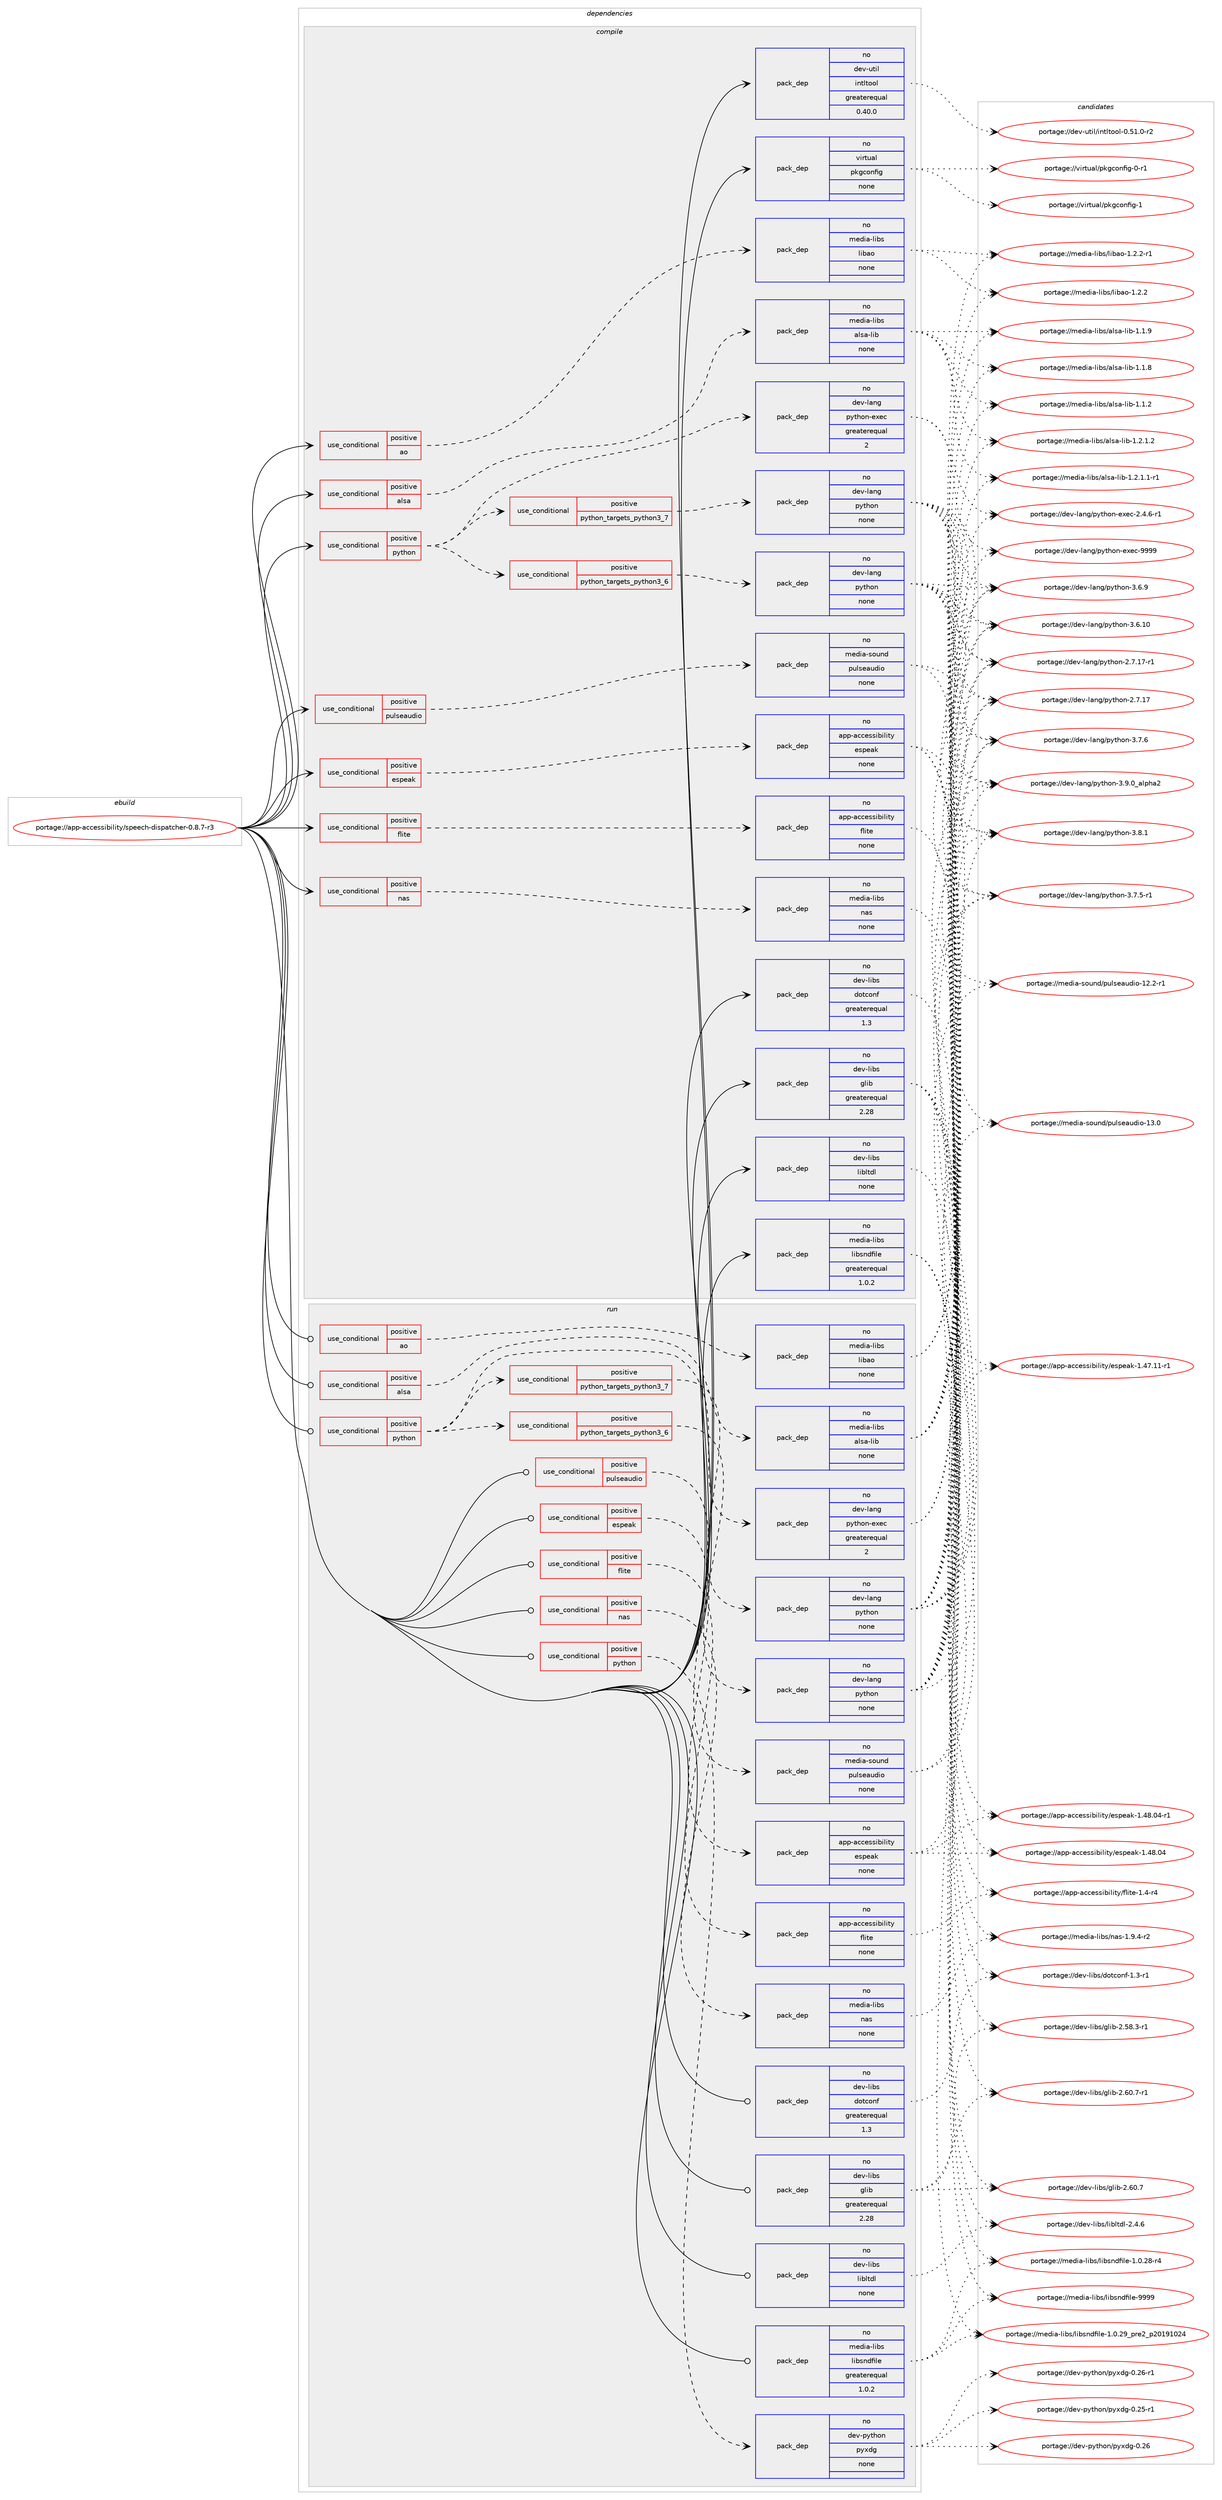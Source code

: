 digraph prolog {

# *************
# Graph options
# *************

newrank=true;
concentrate=true;
compound=true;
graph [rankdir=LR,fontname=Helvetica,fontsize=10,ranksep=1.5];#, ranksep=2.5, nodesep=0.2];
edge  [arrowhead=vee];
node  [fontname=Helvetica,fontsize=10];

# **********
# The ebuild
# **********

subgraph cluster_leftcol {
color=gray;
label=<<i>ebuild</i>>;
id [label="portage://app-accessibility/speech-dispatcher-0.8.7-r3", color=red, width=4, href="../app-accessibility/speech-dispatcher-0.8.7-r3.svg"];
}

# ****************
# The dependencies
# ****************

subgraph cluster_midcol {
color=gray;
label=<<i>dependencies</i>>;
subgraph cluster_compile {
fillcolor="#eeeeee";
style=filled;
label=<<i>compile</i>>;
subgraph cond155727 {
dependency658605 [label=<<TABLE BORDER="0" CELLBORDER="1" CELLSPACING="0" CELLPADDING="4"><TR><TD ROWSPAN="3" CELLPADDING="10">use_conditional</TD></TR><TR><TD>positive</TD></TR><TR><TD>alsa</TD></TR></TABLE>>, shape=none, color=red];
subgraph pack494087 {
dependency658606 [label=<<TABLE BORDER="0" CELLBORDER="1" CELLSPACING="0" CELLPADDING="4" WIDTH="220"><TR><TD ROWSPAN="6" CELLPADDING="30">pack_dep</TD></TR><TR><TD WIDTH="110">no</TD></TR><TR><TD>media-libs</TD></TR><TR><TD>alsa-lib</TD></TR><TR><TD>none</TD></TR><TR><TD></TD></TR></TABLE>>, shape=none, color=blue];
}
dependency658605:e -> dependency658606:w [weight=20,style="dashed",arrowhead="vee"];
}
id:e -> dependency658605:w [weight=20,style="solid",arrowhead="vee"];
subgraph cond155728 {
dependency658607 [label=<<TABLE BORDER="0" CELLBORDER="1" CELLSPACING="0" CELLPADDING="4"><TR><TD ROWSPAN="3" CELLPADDING="10">use_conditional</TD></TR><TR><TD>positive</TD></TR><TR><TD>ao</TD></TR></TABLE>>, shape=none, color=red];
subgraph pack494088 {
dependency658608 [label=<<TABLE BORDER="0" CELLBORDER="1" CELLSPACING="0" CELLPADDING="4" WIDTH="220"><TR><TD ROWSPAN="6" CELLPADDING="30">pack_dep</TD></TR><TR><TD WIDTH="110">no</TD></TR><TR><TD>media-libs</TD></TR><TR><TD>libao</TD></TR><TR><TD>none</TD></TR><TR><TD></TD></TR></TABLE>>, shape=none, color=blue];
}
dependency658607:e -> dependency658608:w [weight=20,style="dashed",arrowhead="vee"];
}
id:e -> dependency658607:w [weight=20,style="solid",arrowhead="vee"];
subgraph cond155729 {
dependency658609 [label=<<TABLE BORDER="0" CELLBORDER="1" CELLSPACING="0" CELLPADDING="4"><TR><TD ROWSPAN="3" CELLPADDING="10">use_conditional</TD></TR><TR><TD>positive</TD></TR><TR><TD>espeak</TD></TR></TABLE>>, shape=none, color=red];
subgraph pack494089 {
dependency658610 [label=<<TABLE BORDER="0" CELLBORDER="1" CELLSPACING="0" CELLPADDING="4" WIDTH="220"><TR><TD ROWSPAN="6" CELLPADDING="30">pack_dep</TD></TR><TR><TD WIDTH="110">no</TD></TR><TR><TD>app-accessibility</TD></TR><TR><TD>espeak</TD></TR><TR><TD>none</TD></TR><TR><TD></TD></TR></TABLE>>, shape=none, color=blue];
}
dependency658609:e -> dependency658610:w [weight=20,style="dashed",arrowhead="vee"];
}
id:e -> dependency658609:w [weight=20,style="solid",arrowhead="vee"];
subgraph cond155730 {
dependency658611 [label=<<TABLE BORDER="0" CELLBORDER="1" CELLSPACING="0" CELLPADDING="4"><TR><TD ROWSPAN="3" CELLPADDING="10">use_conditional</TD></TR><TR><TD>positive</TD></TR><TR><TD>flite</TD></TR></TABLE>>, shape=none, color=red];
subgraph pack494090 {
dependency658612 [label=<<TABLE BORDER="0" CELLBORDER="1" CELLSPACING="0" CELLPADDING="4" WIDTH="220"><TR><TD ROWSPAN="6" CELLPADDING="30">pack_dep</TD></TR><TR><TD WIDTH="110">no</TD></TR><TR><TD>app-accessibility</TD></TR><TR><TD>flite</TD></TR><TR><TD>none</TD></TR><TR><TD></TD></TR></TABLE>>, shape=none, color=blue];
}
dependency658611:e -> dependency658612:w [weight=20,style="dashed",arrowhead="vee"];
}
id:e -> dependency658611:w [weight=20,style="solid",arrowhead="vee"];
subgraph cond155731 {
dependency658613 [label=<<TABLE BORDER="0" CELLBORDER="1" CELLSPACING="0" CELLPADDING="4"><TR><TD ROWSPAN="3" CELLPADDING="10">use_conditional</TD></TR><TR><TD>positive</TD></TR><TR><TD>nas</TD></TR></TABLE>>, shape=none, color=red];
subgraph pack494091 {
dependency658614 [label=<<TABLE BORDER="0" CELLBORDER="1" CELLSPACING="0" CELLPADDING="4" WIDTH="220"><TR><TD ROWSPAN="6" CELLPADDING="30">pack_dep</TD></TR><TR><TD WIDTH="110">no</TD></TR><TR><TD>media-libs</TD></TR><TR><TD>nas</TD></TR><TR><TD>none</TD></TR><TR><TD></TD></TR></TABLE>>, shape=none, color=blue];
}
dependency658613:e -> dependency658614:w [weight=20,style="dashed",arrowhead="vee"];
}
id:e -> dependency658613:w [weight=20,style="solid",arrowhead="vee"];
subgraph cond155732 {
dependency658615 [label=<<TABLE BORDER="0" CELLBORDER="1" CELLSPACING="0" CELLPADDING="4"><TR><TD ROWSPAN="3" CELLPADDING="10">use_conditional</TD></TR><TR><TD>positive</TD></TR><TR><TD>pulseaudio</TD></TR></TABLE>>, shape=none, color=red];
subgraph pack494092 {
dependency658616 [label=<<TABLE BORDER="0" CELLBORDER="1" CELLSPACING="0" CELLPADDING="4" WIDTH="220"><TR><TD ROWSPAN="6" CELLPADDING="30">pack_dep</TD></TR><TR><TD WIDTH="110">no</TD></TR><TR><TD>media-sound</TD></TR><TR><TD>pulseaudio</TD></TR><TR><TD>none</TD></TR><TR><TD></TD></TR></TABLE>>, shape=none, color=blue];
}
dependency658615:e -> dependency658616:w [weight=20,style="dashed",arrowhead="vee"];
}
id:e -> dependency658615:w [weight=20,style="solid",arrowhead="vee"];
subgraph cond155733 {
dependency658617 [label=<<TABLE BORDER="0" CELLBORDER="1" CELLSPACING="0" CELLPADDING="4"><TR><TD ROWSPAN="3" CELLPADDING="10">use_conditional</TD></TR><TR><TD>positive</TD></TR><TR><TD>python</TD></TR></TABLE>>, shape=none, color=red];
subgraph cond155734 {
dependency658618 [label=<<TABLE BORDER="0" CELLBORDER="1" CELLSPACING="0" CELLPADDING="4"><TR><TD ROWSPAN="3" CELLPADDING="10">use_conditional</TD></TR><TR><TD>positive</TD></TR><TR><TD>python_targets_python3_6</TD></TR></TABLE>>, shape=none, color=red];
subgraph pack494093 {
dependency658619 [label=<<TABLE BORDER="0" CELLBORDER="1" CELLSPACING="0" CELLPADDING="4" WIDTH="220"><TR><TD ROWSPAN="6" CELLPADDING="30">pack_dep</TD></TR><TR><TD WIDTH="110">no</TD></TR><TR><TD>dev-lang</TD></TR><TR><TD>python</TD></TR><TR><TD>none</TD></TR><TR><TD></TD></TR></TABLE>>, shape=none, color=blue];
}
dependency658618:e -> dependency658619:w [weight=20,style="dashed",arrowhead="vee"];
}
dependency658617:e -> dependency658618:w [weight=20,style="dashed",arrowhead="vee"];
subgraph cond155735 {
dependency658620 [label=<<TABLE BORDER="0" CELLBORDER="1" CELLSPACING="0" CELLPADDING="4"><TR><TD ROWSPAN="3" CELLPADDING="10">use_conditional</TD></TR><TR><TD>positive</TD></TR><TR><TD>python_targets_python3_7</TD></TR></TABLE>>, shape=none, color=red];
subgraph pack494094 {
dependency658621 [label=<<TABLE BORDER="0" CELLBORDER="1" CELLSPACING="0" CELLPADDING="4" WIDTH="220"><TR><TD ROWSPAN="6" CELLPADDING="30">pack_dep</TD></TR><TR><TD WIDTH="110">no</TD></TR><TR><TD>dev-lang</TD></TR><TR><TD>python</TD></TR><TR><TD>none</TD></TR><TR><TD></TD></TR></TABLE>>, shape=none, color=blue];
}
dependency658620:e -> dependency658621:w [weight=20,style="dashed",arrowhead="vee"];
}
dependency658617:e -> dependency658620:w [weight=20,style="dashed",arrowhead="vee"];
subgraph pack494095 {
dependency658622 [label=<<TABLE BORDER="0" CELLBORDER="1" CELLSPACING="0" CELLPADDING="4" WIDTH="220"><TR><TD ROWSPAN="6" CELLPADDING="30">pack_dep</TD></TR><TR><TD WIDTH="110">no</TD></TR><TR><TD>dev-lang</TD></TR><TR><TD>python-exec</TD></TR><TR><TD>greaterequal</TD></TR><TR><TD>2</TD></TR></TABLE>>, shape=none, color=blue];
}
dependency658617:e -> dependency658622:w [weight=20,style="dashed",arrowhead="vee"];
}
id:e -> dependency658617:w [weight=20,style="solid",arrowhead="vee"];
subgraph pack494096 {
dependency658623 [label=<<TABLE BORDER="0" CELLBORDER="1" CELLSPACING="0" CELLPADDING="4" WIDTH="220"><TR><TD ROWSPAN="6" CELLPADDING="30">pack_dep</TD></TR><TR><TD WIDTH="110">no</TD></TR><TR><TD>dev-libs</TD></TR><TR><TD>dotconf</TD></TR><TR><TD>greaterequal</TD></TR><TR><TD>1.3</TD></TR></TABLE>>, shape=none, color=blue];
}
id:e -> dependency658623:w [weight=20,style="solid",arrowhead="vee"];
subgraph pack494097 {
dependency658624 [label=<<TABLE BORDER="0" CELLBORDER="1" CELLSPACING="0" CELLPADDING="4" WIDTH="220"><TR><TD ROWSPAN="6" CELLPADDING="30">pack_dep</TD></TR><TR><TD WIDTH="110">no</TD></TR><TR><TD>dev-libs</TD></TR><TR><TD>glib</TD></TR><TR><TD>greaterequal</TD></TR><TR><TD>2.28</TD></TR></TABLE>>, shape=none, color=blue];
}
id:e -> dependency658624:w [weight=20,style="solid",arrowhead="vee"];
subgraph pack494098 {
dependency658625 [label=<<TABLE BORDER="0" CELLBORDER="1" CELLSPACING="0" CELLPADDING="4" WIDTH="220"><TR><TD ROWSPAN="6" CELLPADDING="30">pack_dep</TD></TR><TR><TD WIDTH="110">no</TD></TR><TR><TD>dev-libs</TD></TR><TR><TD>libltdl</TD></TR><TR><TD>none</TD></TR><TR><TD></TD></TR></TABLE>>, shape=none, color=blue];
}
id:e -> dependency658625:w [weight=20,style="solid",arrowhead="vee"];
subgraph pack494099 {
dependency658626 [label=<<TABLE BORDER="0" CELLBORDER="1" CELLSPACING="0" CELLPADDING="4" WIDTH="220"><TR><TD ROWSPAN="6" CELLPADDING="30">pack_dep</TD></TR><TR><TD WIDTH="110">no</TD></TR><TR><TD>dev-util</TD></TR><TR><TD>intltool</TD></TR><TR><TD>greaterequal</TD></TR><TR><TD>0.40.0</TD></TR></TABLE>>, shape=none, color=blue];
}
id:e -> dependency658626:w [weight=20,style="solid",arrowhead="vee"];
subgraph pack494100 {
dependency658627 [label=<<TABLE BORDER="0" CELLBORDER="1" CELLSPACING="0" CELLPADDING="4" WIDTH="220"><TR><TD ROWSPAN="6" CELLPADDING="30">pack_dep</TD></TR><TR><TD WIDTH="110">no</TD></TR><TR><TD>media-libs</TD></TR><TR><TD>libsndfile</TD></TR><TR><TD>greaterequal</TD></TR><TR><TD>1.0.2</TD></TR></TABLE>>, shape=none, color=blue];
}
id:e -> dependency658627:w [weight=20,style="solid",arrowhead="vee"];
subgraph pack494101 {
dependency658628 [label=<<TABLE BORDER="0" CELLBORDER="1" CELLSPACING="0" CELLPADDING="4" WIDTH="220"><TR><TD ROWSPAN="6" CELLPADDING="30">pack_dep</TD></TR><TR><TD WIDTH="110">no</TD></TR><TR><TD>virtual</TD></TR><TR><TD>pkgconfig</TD></TR><TR><TD>none</TD></TR><TR><TD></TD></TR></TABLE>>, shape=none, color=blue];
}
id:e -> dependency658628:w [weight=20,style="solid",arrowhead="vee"];
}
subgraph cluster_compileandrun {
fillcolor="#eeeeee";
style=filled;
label=<<i>compile and run</i>>;
}
subgraph cluster_run {
fillcolor="#eeeeee";
style=filled;
label=<<i>run</i>>;
subgraph cond155736 {
dependency658629 [label=<<TABLE BORDER="0" CELLBORDER="1" CELLSPACING="0" CELLPADDING="4"><TR><TD ROWSPAN="3" CELLPADDING="10">use_conditional</TD></TR><TR><TD>positive</TD></TR><TR><TD>alsa</TD></TR></TABLE>>, shape=none, color=red];
subgraph pack494102 {
dependency658630 [label=<<TABLE BORDER="0" CELLBORDER="1" CELLSPACING="0" CELLPADDING="4" WIDTH="220"><TR><TD ROWSPAN="6" CELLPADDING="30">pack_dep</TD></TR><TR><TD WIDTH="110">no</TD></TR><TR><TD>media-libs</TD></TR><TR><TD>alsa-lib</TD></TR><TR><TD>none</TD></TR><TR><TD></TD></TR></TABLE>>, shape=none, color=blue];
}
dependency658629:e -> dependency658630:w [weight=20,style="dashed",arrowhead="vee"];
}
id:e -> dependency658629:w [weight=20,style="solid",arrowhead="odot"];
subgraph cond155737 {
dependency658631 [label=<<TABLE BORDER="0" CELLBORDER="1" CELLSPACING="0" CELLPADDING="4"><TR><TD ROWSPAN="3" CELLPADDING="10">use_conditional</TD></TR><TR><TD>positive</TD></TR><TR><TD>ao</TD></TR></TABLE>>, shape=none, color=red];
subgraph pack494103 {
dependency658632 [label=<<TABLE BORDER="0" CELLBORDER="1" CELLSPACING="0" CELLPADDING="4" WIDTH="220"><TR><TD ROWSPAN="6" CELLPADDING="30">pack_dep</TD></TR><TR><TD WIDTH="110">no</TD></TR><TR><TD>media-libs</TD></TR><TR><TD>libao</TD></TR><TR><TD>none</TD></TR><TR><TD></TD></TR></TABLE>>, shape=none, color=blue];
}
dependency658631:e -> dependency658632:w [weight=20,style="dashed",arrowhead="vee"];
}
id:e -> dependency658631:w [weight=20,style="solid",arrowhead="odot"];
subgraph cond155738 {
dependency658633 [label=<<TABLE BORDER="0" CELLBORDER="1" CELLSPACING="0" CELLPADDING="4"><TR><TD ROWSPAN="3" CELLPADDING="10">use_conditional</TD></TR><TR><TD>positive</TD></TR><TR><TD>espeak</TD></TR></TABLE>>, shape=none, color=red];
subgraph pack494104 {
dependency658634 [label=<<TABLE BORDER="0" CELLBORDER="1" CELLSPACING="0" CELLPADDING="4" WIDTH="220"><TR><TD ROWSPAN="6" CELLPADDING="30">pack_dep</TD></TR><TR><TD WIDTH="110">no</TD></TR><TR><TD>app-accessibility</TD></TR><TR><TD>espeak</TD></TR><TR><TD>none</TD></TR><TR><TD></TD></TR></TABLE>>, shape=none, color=blue];
}
dependency658633:e -> dependency658634:w [weight=20,style="dashed",arrowhead="vee"];
}
id:e -> dependency658633:w [weight=20,style="solid",arrowhead="odot"];
subgraph cond155739 {
dependency658635 [label=<<TABLE BORDER="0" CELLBORDER="1" CELLSPACING="0" CELLPADDING="4"><TR><TD ROWSPAN="3" CELLPADDING="10">use_conditional</TD></TR><TR><TD>positive</TD></TR><TR><TD>flite</TD></TR></TABLE>>, shape=none, color=red];
subgraph pack494105 {
dependency658636 [label=<<TABLE BORDER="0" CELLBORDER="1" CELLSPACING="0" CELLPADDING="4" WIDTH="220"><TR><TD ROWSPAN="6" CELLPADDING="30">pack_dep</TD></TR><TR><TD WIDTH="110">no</TD></TR><TR><TD>app-accessibility</TD></TR><TR><TD>flite</TD></TR><TR><TD>none</TD></TR><TR><TD></TD></TR></TABLE>>, shape=none, color=blue];
}
dependency658635:e -> dependency658636:w [weight=20,style="dashed",arrowhead="vee"];
}
id:e -> dependency658635:w [weight=20,style="solid",arrowhead="odot"];
subgraph cond155740 {
dependency658637 [label=<<TABLE BORDER="0" CELLBORDER="1" CELLSPACING="0" CELLPADDING="4"><TR><TD ROWSPAN="3" CELLPADDING="10">use_conditional</TD></TR><TR><TD>positive</TD></TR><TR><TD>nas</TD></TR></TABLE>>, shape=none, color=red];
subgraph pack494106 {
dependency658638 [label=<<TABLE BORDER="0" CELLBORDER="1" CELLSPACING="0" CELLPADDING="4" WIDTH="220"><TR><TD ROWSPAN="6" CELLPADDING="30">pack_dep</TD></TR><TR><TD WIDTH="110">no</TD></TR><TR><TD>media-libs</TD></TR><TR><TD>nas</TD></TR><TR><TD>none</TD></TR><TR><TD></TD></TR></TABLE>>, shape=none, color=blue];
}
dependency658637:e -> dependency658638:w [weight=20,style="dashed",arrowhead="vee"];
}
id:e -> dependency658637:w [weight=20,style="solid",arrowhead="odot"];
subgraph cond155741 {
dependency658639 [label=<<TABLE BORDER="0" CELLBORDER="1" CELLSPACING="0" CELLPADDING="4"><TR><TD ROWSPAN="3" CELLPADDING="10">use_conditional</TD></TR><TR><TD>positive</TD></TR><TR><TD>pulseaudio</TD></TR></TABLE>>, shape=none, color=red];
subgraph pack494107 {
dependency658640 [label=<<TABLE BORDER="0" CELLBORDER="1" CELLSPACING="0" CELLPADDING="4" WIDTH="220"><TR><TD ROWSPAN="6" CELLPADDING="30">pack_dep</TD></TR><TR><TD WIDTH="110">no</TD></TR><TR><TD>media-sound</TD></TR><TR><TD>pulseaudio</TD></TR><TR><TD>none</TD></TR><TR><TD></TD></TR></TABLE>>, shape=none, color=blue];
}
dependency658639:e -> dependency658640:w [weight=20,style="dashed",arrowhead="vee"];
}
id:e -> dependency658639:w [weight=20,style="solid",arrowhead="odot"];
subgraph cond155742 {
dependency658641 [label=<<TABLE BORDER="0" CELLBORDER="1" CELLSPACING="0" CELLPADDING="4"><TR><TD ROWSPAN="3" CELLPADDING="10">use_conditional</TD></TR><TR><TD>positive</TD></TR><TR><TD>python</TD></TR></TABLE>>, shape=none, color=red];
subgraph cond155743 {
dependency658642 [label=<<TABLE BORDER="0" CELLBORDER="1" CELLSPACING="0" CELLPADDING="4"><TR><TD ROWSPAN="3" CELLPADDING="10">use_conditional</TD></TR><TR><TD>positive</TD></TR><TR><TD>python_targets_python3_6</TD></TR></TABLE>>, shape=none, color=red];
subgraph pack494108 {
dependency658643 [label=<<TABLE BORDER="0" CELLBORDER="1" CELLSPACING="0" CELLPADDING="4" WIDTH="220"><TR><TD ROWSPAN="6" CELLPADDING="30">pack_dep</TD></TR><TR><TD WIDTH="110">no</TD></TR><TR><TD>dev-lang</TD></TR><TR><TD>python</TD></TR><TR><TD>none</TD></TR><TR><TD></TD></TR></TABLE>>, shape=none, color=blue];
}
dependency658642:e -> dependency658643:w [weight=20,style="dashed",arrowhead="vee"];
}
dependency658641:e -> dependency658642:w [weight=20,style="dashed",arrowhead="vee"];
subgraph cond155744 {
dependency658644 [label=<<TABLE BORDER="0" CELLBORDER="1" CELLSPACING="0" CELLPADDING="4"><TR><TD ROWSPAN="3" CELLPADDING="10">use_conditional</TD></TR><TR><TD>positive</TD></TR><TR><TD>python_targets_python3_7</TD></TR></TABLE>>, shape=none, color=red];
subgraph pack494109 {
dependency658645 [label=<<TABLE BORDER="0" CELLBORDER="1" CELLSPACING="0" CELLPADDING="4" WIDTH="220"><TR><TD ROWSPAN="6" CELLPADDING="30">pack_dep</TD></TR><TR><TD WIDTH="110">no</TD></TR><TR><TD>dev-lang</TD></TR><TR><TD>python</TD></TR><TR><TD>none</TD></TR><TR><TD></TD></TR></TABLE>>, shape=none, color=blue];
}
dependency658644:e -> dependency658645:w [weight=20,style="dashed",arrowhead="vee"];
}
dependency658641:e -> dependency658644:w [weight=20,style="dashed",arrowhead="vee"];
subgraph pack494110 {
dependency658646 [label=<<TABLE BORDER="0" CELLBORDER="1" CELLSPACING="0" CELLPADDING="4" WIDTH="220"><TR><TD ROWSPAN="6" CELLPADDING="30">pack_dep</TD></TR><TR><TD WIDTH="110">no</TD></TR><TR><TD>dev-lang</TD></TR><TR><TD>python-exec</TD></TR><TR><TD>greaterequal</TD></TR><TR><TD>2</TD></TR></TABLE>>, shape=none, color=blue];
}
dependency658641:e -> dependency658646:w [weight=20,style="dashed",arrowhead="vee"];
}
id:e -> dependency658641:w [weight=20,style="solid",arrowhead="odot"];
subgraph cond155745 {
dependency658647 [label=<<TABLE BORDER="0" CELLBORDER="1" CELLSPACING="0" CELLPADDING="4"><TR><TD ROWSPAN="3" CELLPADDING="10">use_conditional</TD></TR><TR><TD>positive</TD></TR><TR><TD>python</TD></TR></TABLE>>, shape=none, color=red];
subgraph pack494111 {
dependency658648 [label=<<TABLE BORDER="0" CELLBORDER="1" CELLSPACING="0" CELLPADDING="4" WIDTH="220"><TR><TD ROWSPAN="6" CELLPADDING="30">pack_dep</TD></TR><TR><TD WIDTH="110">no</TD></TR><TR><TD>dev-python</TD></TR><TR><TD>pyxdg</TD></TR><TR><TD>none</TD></TR><TR><TD></TD></TR></TABLE>>, shape=none, color=blue];
}
dependency658647:e -> dependency658648:w [weight=20,style="dashed",arrowhead="vee"];
}
id:e -> dependency658647:w [weight=20,style="solid",arrowhead="odot"];
subgraph pack494112 {
dependency658649 [label=<<TABLE BORDER="0" CELLBORDER="1" CELLSPACING="0" CELLPADDING="4" WIDTH="220"><TR><TD ROWSPAN="6" CELLPADDING="30">pack_dep</TD></TR><TR><TD WIDTH="110">no</TD></TR><TR><TD>dev-libs</TD></TR><TR><TD>dotconf</TD></TR><TR><TD>greaterequal</TD></TR><TR><TD>1.3</TD></TR></TABLE>>, shape=none, color=blue];
}
id:e -> dependency658649:w [weight=20,style="solid",arrowhead="odot"];
subgraph pack494113 {
dependency658650 [label=<<TABLE BORDER="0" CELLBORDER="1" CELLSPACING="0" CELLPADDING="4" WIDTH="220"><TR><TD ROWSPAN="6" CELLPADDING="30">pack_dep</TD></TR><TR><TD WIDTH="110">no</TD></TR><TR><TD>dev-libs</TD></TR><TR><TD>glib</TD></TR><TR><TD>greaterequal</TD></TR><TR><TD>2.28</TD></TR></TABLE>>, shape=none, color=blue];
}
id:e -> dependency658650:w [weight=20,style="solid",arrowhead="odot"];
subgraph pack494114 {
dependency658651 [label=<<TABLE BORDER="0" CELLBORDER="1" CELLSPACING="0" CELLPADDING="4" WIDTH="220"><TR><TD ROWSPAN="6" CELLPADDING="30">pack_dep</TD></TR><TR><TD WIDTH="110">no</TD></TR><TR><TD>dev-libs</TD></TR><TR><TD>libltdl</TD></TR><TR><TD>none</TD></TR><TR><TD></TD></TR></TABLE>>, shape=none, color=blue];
}
id:e -> dependency658651:w [weight=20,style="solid",arrowhead="odot"];
subgraph pack494115 {
dependency658652 [label=<<TABLE BORDER="0" CELLBORDER="1" CELLSPACING="0" CELLPADDING="4" WIDTH="220"><TR><TD ROWSPAN="6" CELLPADDING="30">pack_dep</TD></TR><TR><TD WIDTH="110">no</TD></TR><TR><TD>media-libs</TD></TR><TR><TD>libsndfile</TD></TR><TR><TD>greaterequal</TD></TR><TR><TD>1.0.2</TD></TR></TABLE>>, shape=none, color=blue];
}
id:e -> dependency658652:w [weight=20,style="solid",arrowhead="odot"];
}
}

# **************
# The candidates
# **************

subgraph cluster_choices {
rank=same;
color=gray;
label=<<i>candidates</i>>;

subgraph choice494087 {
color=black;
nodesep=1;
choice10910110010597451081059811547971081159745108105984549465046494650 [label="portage://media-libs/alsa-lib-1.2.1.2", color=red, width=4,href="../media-libs/alsa-lib-1.2.1.2.svg"];
choice109101100105974510810598115479710811597451081059845494650464946494511449 [label="portage://media-libs/alsa-lib-1.2.1.1-r1", color=red, width=4,href="../media-libs/alsa-lib-1.2.1.1-r1.svg"];
choice1091011001059745108105981154797108115974510810598454946494657 [label="portage://media-libs/alsa-lib-1.1.9", color=red, width=4,href="../media-libs/alsa-lib-1.1.9.svg"];
choice1091011001059745108105981154797108115974510810598454946494656 [label="portage://media-libs/alsa-lib-1.1.8", color=red, width=4,href="../media-libs/alsa-lib-1.1.8.svg"];
choice1091011001059745108105981154797108115974510810598454946494650 [label="portage://media-libs/alsa-lib-1.1.2", color=red, width=4,href="../media-libs/alsa-lib-1.1.2.svg"];
dependency658606:e -> choice10910110010597451081059811547971081159745108105984549465046494650:w [style=dotted,weight="100"];
dependency658606:e -> choice109101100105974510810598115479710811597451081059845494650464946494511449:w [style=dotted,weight="100"];
dependency658606:e -> choice1091011001059745108105981154797108115974510810598454946494657:w [style=dotted,weight="100"];
dependency658606:e -> choice1091011001059745108105981154797108115974510810598454946494656:w [style=dotted,weight="100"];
dependency658606:e -> choice1091011001059745108105981154797108115974510810598454946494650:w [style=dotted,weight="100"];
}
subgraph choice494088 {
color=black;
nodesep=1;
choice1091011001059745108105981154710810598971114549465046504511449 [label="portage://media-libs/libao-1.2.2-r1", color=red, width=4,href="../media-libs/libao-1.2.2-r1.svg"];
choice109101100105974510810598115471081059897111454946504650 [label="portage://media-libs/libao-1.2.2", color=red, width=4,href="../media-libs/libao-1.2.2.svg"];
dependency658608:e -> choice1091011001059745108105981154710810598971114549465046504511449:w [style=dotted,weight="100"];
dependency658608:e -> choice109101100105974510810598115471081059897111454946504650:w [style=dotted,weight="100"];
}
subgraph choice494089 {
color=black;
nodesep=1;
choice971121124597999910111511510598105108105116121471011151121019710745494652564648524511449 [label="portage://app-accessibility/espeak-1.48.04-r1", color=red, width=4,href="../app-accessibility/espeak-1.48.04-r1.svg"];
choice97112112459799991011151151059810510810511612147101115112101971074549465256464852 [label="portage://app-accessibility/espeak-1.48.04", color=red, width=4,href="../app-accessibility/espeak-1.48.04.svg"];
choice971121124597999910111511510598105108105116121471011151121019710745494652554649494511449 [label="portage://app-accessibility/espeak-1.47.11-r1", color=red, width=4,href="../app-accessibility/espeak-1.47.11-r1.svg"];
dependency658610:e -> choice971121124597999910111511510598105108105116121471011151121019710745494652564648524511449:w [style=dotted,weight="100"];
dependency658610:e -> choice97112112459799991011151151059810510810511612147101115112101971074549465256464852:w [style=dotted,weight="100"];
dependency658610:e -> choice971121124597999910111511510598105108105116121471011151121019710745494652554649494511449:w [style=dotted,weight="100"];
}
subgraph choice494090 {
color=black;
nodesep=1;
choice97112112459799991011151151059810510810511612147102108105116101454946524511452 [label="portage://app-accessibility/flite-1.4-r4", color=red, width=4,href="../app-accessibility/flite-1.4-r4.svg"];
dependency658612:e -> choice97112112459799991011151151059810510810511612147102108105116101454946524511452:w [style=dotted,weight="100"];
}
subgraph choice494091 {
color=black;
nodesep=1;
choice10910110010597451081059811547110971154549465746524511450 [label="portage://media-libs/nas-1.9.4-r2", color=red, width=4,href="../media-libs/nas-1.9.4-r2.svg"];
dependency658614:e -> choice10910110010597451081059811547110971154549465746524511450:w [style=dotted,weight="100"];
}
subgraph choice494092 {
color=black;
nodesep=1;
choice109101100105974511511111711010047112117108115101971171001051114549514648 [label="portage://media-sound/pulseaudio-13.0", color=red, width=4,href="../media-sound/pulseaudio-13.0.svg"];
choice1091011001059745115111117110100471121171081151019711710010511145495046504511449 [label="portage://media-sound/pulseaudio-12.2-r1", color=red, width=4,href="../media-sound/pulseaudio-12.2-r1.svg"];
dependency658616:e -> choice109101100105974511511111711010047112117108115101971171001051114549514648:w [style=dotted,weight="100"];
dependency658616:e -> choice1091011001059745115111117110100471121171081151019711710010511145495046504511449:w [style=dotted,weight="100"];
}
subgraph choice494093 {
color=black;
nodesep=1;
choice10010111845108971101034711212111610411111045514657464895971081121049750 [label="portage://dev-lang/python-3.9.0_alpha2", color=red, width=4,href="../dev-lang/python-3.9.0_alpha2.svg"];
choice100101118451089711010347112121116104111110455146564649 [label="portage://dev-lang/python-3.8.1", color=red, width=4,href="../dev-lang/python-3.8.1.svg"];
choice100101118451089711010347112121116104111110455146554654 [label="portage://dev-lang/python-3.7.6", color=red, width=4,href="../dev-lang/python-3.7.6.svg"];
choice1001011184510897110103471121211161041111104551465546534511449 [label="portage://dev-lang/python-3.7.5-r1", color=red, width=4,href="../dev-lang/python-3.7.5-r1.svg"];
choice100101118451089711010347112121116104111110455146544657 [label="portage://dev-lang/python-3.6.9", color=red, width=4,href="../dev-lang/python-3.6.9.svg"];
choice10010111845108971101034711212111610411111045514654464948 [label="portage://dev-lang/python-3.6.10", color=red, width=4,href="../dev-lang/python-3.6.10.svg"];
choice100101118451089711010347112121116104111110455046554649554511449 [label="portage://dev-lang/python-2.7.17-r1", color=red, width=4,href="../dev-lang/python-2.7.17-r1.svg"];
choice10010111845108971101034711212111610411111045504655464955 [label="portage://dev-lang/python-2.7.17", color=red, width=4,href="../dev-lang/python-2.7.17.svg"];
dependency658619:e -> choice10010111845108971101034711212111610411111045514657464895971081121049750:w [style=dotted,weight="100"];
dependency658619:e -> choice100101118451089711010347112121116104111110455146564649:w [style=dotted,weight="100"];
dependency658619:e -> choice100101118451089711010347112121116104111110455146554654:w [style=dotted,weight="100"];
dependency658619:e -> choice1001011184510897110103471121211161041111104551465546534511449:w [style=dotted,weight="100"];
dependency658619:e -> choice100101118451089711010347112121116104111110455146544657:w [style=dotted,weight="100"];
dependency658619:e -> choice10010111845108971101034711212111610411111045514654464948:w [style=dotted,weight="100"];
dependency658619:e -> choice100101118451089711010347112121116104111110455046554649554511449:w [style=dotted,weight="100"];
dependency658619:e -> choice10010111845108971101034711212111610411111045504655464955:w [style=dotted,weight="100"];
}
subgraph choice494094 {
color=black;
nodesep=1;
choice10010111845108971101034711212111610411111045514657464895971081121049750 [label="portage://dev-lang/python-3.9.0_alpha2", color=red, width=4,href="../dev-lang/python-3.9.0_alpha2.svg"];
choice100101118451089711010347112121116104111110455146564649 [label="portage://dev-lang/python-3.8.1", color=red, width=4,href="../dev-lang/python-3.8.1.svg"];
choice100101118451089711010347112121116104111110455146554654 [label="portage://dev-lang/python-3.7.6", color=red, width=4,href="../dev-lang/python-3.7.6.svg"];
choice1001011184510897110103471121211161041111104551465546534511449 [label="portage://dev-lang/python-3.7.5-r1", color=red, width=4,href="../dev-lang/python-3.7.5-r1.svg"];
choice100101118451089711010347112121116104111110455146544657 [label="portage://dev-lang/python-3.6.9", color=red, width=4,href="../dev-lang/python-3.6.9.svg"];
choice10010111845108971101034711212111610411111045514654464948 [label="portage://dev-lang/python-3.6.10", color=red, width=4,href="../dev-lang/python-3.6.10.svg"];
choice100101118451089711010347112121116104111110455046554649554511449 [label="portage://dev-lang/python-2.7.17-r1", color=red, width=4,href="../dev-lang/python-2.7.17-r1.svg"];
choice10010111845108971101034711212111610411111045504655464955 [label="portage://dev-lang/python-2.7.17", color=red, width=4,href="../dev-lang/python-2.7.17.svg"];
dependency658621:e -> choice10010111845108971101034711212111610411111045514657464895971081121049750:w [style=dotted,weight="100"];
dependency658621:e -> choice100101118451089711010347112121116104111110455146564649:w [style=dotted,weight="100"];
dependency658621:e -> choice100101118451089711010347112121116104111110455146554654:w [style=dotted,weight="100"];
dependency658621:e -> choice1001011184510897110103471121211161041111104551465546534511449:w [style=dotted,weight="100"];
dependency658621:e -> choice100101118451089711010347112121116104111110455146544657:w [style=dotted,weight="100"];
dependency658621:e -> choice10010111845108971101034711212111610411111045514654464948:w [style=dotted,weight="100"];
dependency658621:e -> choice100101118451089711010347112121116104111110455046554649554511449:w [style=dotted,weight="100"];
dependency658621:e -> choice10010111845108971101034711212111610411111045504655464955:w [style=dotted,weight="100"];
}
subgraph choice494095 {
color=black;
nodesep=1;
choice10010111845108971101034711212111610411111045101120101994557575757 [label="portage://dev-lang/python-exec-9999", color=red, width=4,href="../dev-lang/python-exec-9999.svg"];
choice10010111845108971101034711212111610411111045101120101994550465246544511449 [label="portage://dev-lang/python-exec-2.4.6-r1", color=red, width=4,href="../dev-lang/python-exec-2.4.6-r1.svg"];
dependency658622:e -> choice10010111845108971101034711212111610411111045101120101994557575757:w [style=dotted,weight="100"];
dependency658622:e -> choice10010111845108971101034711212111610411111045101120101994550465246544511449:w [style=dotted,weight="100"];
}
subgraph choice494096 {
color=black;
nodesep=1;
choice10010111845108105981154710011111699111110102454946514511449 [label="portage://dev-libs/dotconf-1.3-r1", color=red, width=4,href="../dev-libs/dotconf-1.3-r1.svg"];
dependency658623:e -> choice10010111845108105981154710011111699111110102454946514511449:w [style=dotted,weight="100"];
}
subgraph choice494097 {
color=black;
nodesep=1;
choice10010111845108105981154710310810598455046544846554511449 [label="portage://dev-libs/glib-2.60.7-r1", color=red, width=4,href="../dev-libs/glib-2.60.7-r1.svg"];
choice1001011184510810598115471031081059845504654484655 [label="portage://dev-libs/glib-2.60.7", color=red, width=4,href="../dev-libs/glib-2.60.7.svg"];
choice10010111845108105981154710310810598455046535646514511449 [label="portage://dev-libs/glib-2.58.3-r1", color=red, width=4,href="../dev-libs/glib-2.58.3-r1.svg"];
dependency658624:e -> choice10010111845108105981154710310810598455046544846554511449:w [style=dotted,weight="100"];
dependency658624:e -> choice1001011184510810598115471031081059845504654484655:w [style=dotted,weight="100"];
dependency658624:e -> choice10010111845108105981154710310810598455046535646514511449:w [style=dotted,weight="100"];
}
subgraph choice494098 {
color=black;
nodesep=1;
choice10010111845108105981154710810598108116100108455046524654 [label="portage://dev-libs/libltdl-2.4.6", color=red, width=4,href="../dev-libs/libltdl-2.4.6.svg"];
dependency658625:e -> choice10010111845108105981154710810598108116100108455046524654:w [style=dotted,weight="100"];
}
subgraph choice494099 {
color=black;
nodesep=1;
choice1001011184511711610510847105110116108116111111108454846534946484511450 [label="portage://dev-util/intltool-0.51.0-r2", color=red, width=4,href="../dev-util/intltool-0.51.0-r2.svg"];
dependency658626:e -> choice1001011184511711610510847105110116108116111111108454846534946484511450:w [style=dotted,weight="100"];
}
subgraph choice494100 {
color=black;
nodesep=1;
choice10910110010597451081059811547108105981151101001021051081014557575757 [label="portage://media-libs/libsndfile-9999", color=red, width=4,href="../media-libs/libsndfile-9999.svg"];
choice1091011001059745108105981154710810598115110100102105108101454946484650579511211410150951125048495749485052 [label="portage://media-libs/libsndfile-1.0.29_pre2_p20191024", color=red, width=4,href="../media-libs/libsndfile-1.0.29_pre2_p20191024.svg"];
choice1091011001059745108105981154710810598115110100102105108101454946484650564511452 [label="portage://media-libs/libsndfile-1.0.28-r4", color=red, width=4,href="../media-libs/libsndfile-1.0.28-r4.svg"];
dependency658627:e -> choice10910110010597451081059811547108105981151101001021051081014557575757:w [style=dotted,weight="100"];
dependency658627:e -> choice1091011001059745108105981154710810598115110100102105108101454946484650579511211410150951125048495749485052:w [style=dotted,weight="100"];
dependency658627:e -> choice1091011001059745108105981154710810598115110100102105108101454946484650564511452:w [style=dotted,weight="100"];
}
subgraph choice494101 {
color=black;
nodesep=1;
choice1181051141161179710847112107103991111101021051034549 [label="portage://virtual/pkgconfig-1", color=red, width=4,href="../virtual/pkgconfig-1.svg"];
choice11810511411611797108471121071039911111010210510345484511449 [label="portage://virtual/pkgconfig-0-r1", color=red, width=4,href="../virtual/pkgconfig-0-r1.svg"];
dependency658628:e -> choice1181051141161179710847112107103991111101021051034549:w [style=dotted,weight="100"];
dependency658628:e -> choice11810511411611797108471121071039911111010210510345484511449:w [style=dotted,weight="100"];
}
subgraph choice494102 {
color=black;
nodesep=1;
choice10910110010597451081059811547971081159745108105984549465046494650 [label="portage://media-libs/alsa-lib-1.2.1.2", color=red, width=4,href="../media-libs/alsa-lib-1.2.1.2.svg"];
choice109101100105974510810598115479710811597451081059845494650464946494511449 [label="portage://media-libs/alsa-lib-1.2.1.1-r1", color=red, width=4,href="../media-libs/alsa-lib-1.2.1.1-r1.svg"];
choice1091011001059745108105981154797108115974510810598454946494657 [label="portage://media-libs/alsa-lib-1.1.9", color=red, width=4,href="../media-libs/alsa-lib-1.1.9.svg"];
choice1091011001059745108105981154797108115974510810598454946494656 [label="portage://media-libs/alsa-lib-1.1.8", color=red, width=4,href="../media-libs/alsa-lib-1.1.8.svg"];
choice1091011001059745108105981154797108115974510810598454946494650 [label="portage://media-libs/alsa-lib-1.1.2", color=red, width=4,href="../media-libs/alsa-lib-1.1.2.svg"];
dependency658630:e -> choice10910110010597451081059811547971081159745108105984549465046494650:w [style=dotted,weight="100"];
dependency658630:e -> choice109101100105974510810598115479710811597451081059845494650464946494511449:w [style=dotted,weight="100"];
dependency658630:e -> choice1091011001059745108105981154797108115974510810598454946494657:w [style=dotted,weight="100"];
dependency658630:e -> choice1091011001059745108105981154797108115974510810598454946494656:w [style=dotted,weight="100"];
dependency658630:e -> choice1091011001059745108105981154797108115974510810598454946494650:w [style=dotted,weight="100"];
}
subgraph choice494103 {
color=black;
nodesep=1;
choice1091011001059745108105981154710810598971114549465046504511449 [label="portage://media-libs/libao-1.2.2-r1", color=red, width=4,href="../media-libs/libao-1.2.2-r1.svg"];
choice109101100105974510810598115471081059897111454946504650 [label="portage://media-libs/libao-1.2.2", color=red, width=4,href="../media-libs/libao-1.2.2.svg"];
dependency658632:e -> choice1091011001059745108105981154710810598971114549465046504511449:w [style=dotted,weight="100"];
dependency658632:e -> choice109101100105974510810598115471081059897111454946504650:w [style=dotted,weight="100"];
}
subgraph choice494104 {
color=black;
nodesep=1;
choice971121124597999910111511510598105108105116121471011151121019710745494652564648524511449 [label="portage://app-accessibility/espeak-1.48.04-r1", color=red, width=4,href="../app-accessibility/espeak-1.48.04-r1.svg"];
choice97112112459799991011151151059810510810511612147101115112101971074549465256464852 [label="portage://app-accessibility/espeak-1.48.04", color=red, width=4,href="../app-accessibility/espeak-1.48.04.svg"];
choice971121124597999910111511510598105108105116121471011151121019710745494652554649494511449 [label="portage://app-accessibility/espeak-1.47.11-r1", color=red, width=4,href="../app-accessibility/espeak-1.47.11-r1.svg"];
dependency658634:e -> choice971121124597999910111511510598105108105116121471011151121019710745494652564648524511449:w [style=dotted,weight="100"];
dependency658634:e -> choice97112112459799991011151151059810510810511612147101115112101971074549465256464852:w [style=dotted,weight="100"];
dependency658634:e -> choice971121124597999910111511510598105108105116121471011151121019710745494652554649494511449:w [style=dotted,weight="100"];
}
subgraph choice494105 {
color=black;
nodesep=1;
choice97112112459799991011151151059810510810511612147102108105116101454946524511452 [label="portage://app-accessibility/flite-1.4-r4", color=red, width=4,href="../app-accessibility/flite-1.4-r4.svg"];
dependency658636:e -> choice97112112459799991011151151059810510810511612147102108105116101454946524511452:w [style=dotted,weight="100"];
}
subgraph choice494106 {
color=black;
nodesep=1;
choice10910110010597451081059811547110971154549465746524511450 [label="portage://media-libs/nas-1.9.4-r2", color=red, width=4,href="../media-libs/nas-1.9.4-r2.svg"];
dependency658638:e -> choice10910110010597451081059811547110971154549465746524511450:w [style=dotted,weight="100"];
}
subgraph choice494107 {
color=black;
nodesep=1;
choice109101100105974511511111711010047112117108115101971171001051114549514648 [label="portage://media-sound/pulseaudio-13.0", color=red, width=4,href="../media-sound/pulseaudio-13.0.svg"];
choice1091011001059745115111117110100471121171081151019711710010511145495046504511449 [label="portage://media-sound/pulseaudio-12.2-r1", color=red, width=4,href="../media-sound/pulseaudio-12.2-r1.svg"];
dependency658640:e -> choice109101100105974511511111711010047112117108115101971171001051114549514648:w [style=dotted,weight="100"];
dependency658640:e -> choice1091011001059745115111117110100471121171081151019711710010511145495046504511449:w [style=dotted,weight="100"];
}
subgraph choice494108 {
color=black;
nodesep=1;
choice10010111845108971101034711212111610411111045514657464895971081121049750 [label="portage://dev-lang/python-3.9.0_alpha2", color=red, width=4,href="../dev-lang/python-3.9.0_alpha2.svg"];
choice100101118451089711010347112121116104111110455146564649 [label="portage://dev-lang/python-3.8.1", color=red, width=4,href="../dev-lang/python-3.8.1.svg"];
choice100101118451089711010347112121116104111110455146554654 [label="portage://dev-lang/python-3.7.6", color=red, width=4,href="../dev-lang/python-3.7.6.svg"];
choice1001011184510897110103471121211161041111104551465546534511449 [label="portage://dev-lang/python-3.7.5-r1", color=red, width=4,href="../dev-lang/python-3.7.5-r1.svg"];
choice100101118451089711010347112121116104111110455146544657 [label="portage://dev-lang/python-3.6.9", color=red, width=4,href="../dev-lang/python-3.6.9.svg"];
choice10010111845108971101034711212111610411111045514654464948 [label="portage://dev-lang/python-3.6.10", color=red, width=4,href="../dev-lang/python-3.6.10.svg"];
choice100101118451089711010347112121116104111110455046554649554511449 [label="portage://dev-lang/python-2.7.17-r1", color=red, width=4,href="../dev-lang/python-2.7.17-r1.svg"];
choice10010111845108971101034711212111610411111045504655464955 [label="portage://dev-lang/python-2.7.17", color=red, width=4,href="../dev-lang/python-2.7.17.svg"];
dependency658643:e -> choice10010111845108971101034711212111610411111045514657464895971081121049750:w [style=dotted,weight="100"];
dependency658643:e -> choice100101118451089711010347112121116104111110455146564649:w [style=dotted,weight="100"];
dependency658643:e -> choice100101118451089711010347112121116104111110455146554654:w [style=dotted,weight="100"];
dependency658643:e -> choice1001011184510897110103471121211161041111104551465546534511449:w [style=dotted,weight="100"];
dependency658643:e -> choice100101118451089711010347112121116104111110455146544657:w [style=dotted,weight="100"];
dependency658643:e -> choice10010111845108971101034711212111610411111045514654464948:w [style=dotted,weight="100"];
dependency658643:e -> choice100101118451089711010347112121116104111110455046554649554511449:w [style=dotted,weight="100"];
dependency658643:e -> choice10010111845108971101034711212111610411111045504655464955:w [style=dotted,weight="100"];
}
subgraph choice494109 {
color=black;
nodesep=1;
choice10010111845108971101034711212111610411111045514657464895971081121049750 [label="portage://dev-lang/python-3.9.0_alpha2", color=red, width=4,href="../dev-lang/python-3.9.0_alpha2.svg"];
choice100101118451089711010347112121116104111110455146564649 [label="portage://dev-lang/python-3.8.1", color=red, width=4,href="../dev-lang/python-3.8.1.svg"];
choice100101118451089711010347112121116104111110455146554654 [label="portage://dev-lang/python-3.7.6", color=red, width=4,href="../dev-lang/python-3.7.6.svg"];
choice1001011184510897110103471121211161041111104551465546534511449 [label="portage://dev-lang/python-3.7.5-r1", color=red, width=4,href="../dev-lang/python-3.7.5-r1.svg"];
choice100101118451089711010347112121116104111110455146544657 [label="portage://dev-lang/python-3.6.9", color=red, width=4,href="../dev-lang/python-3.6.9.svg"];
choice10010111845108971101034711212111610411111045514654464948 [label="portage://dev-lang/python-3.6.10", color=red, width=4,href="../dev-lang/python-3.6.10.svg"];
choice100101118451089711010347112121116104111110455046554649554511449 [label="portage://dev-lang/python-2.7.17-r1", color=red, width=4,href="../dev-lang/python-2.7.17-r1.svg"];
choice10010111845108971101034711212111610411111045504655464955 [label="portage://dev-lang/python-2.7.17", color=red, width=4,href="../dev-lang/python-2.7.17.svg"];
dependency658645:e -> choice10010111845108971101034711212111610411111045514657464895971081121049750:w [style=dotted,weight="100"];
dependency658645:e -> choice100101118451089711010347112121116104111110455146564649:w [style=dotted,weight="100"];
dependency658645:e -> choice100101118451089711010347112121116104111110455146554654:w [style=dotted,weight="100"];
dependency658645:e -> choice1001011184510897110103471121211161041111104551465546534511449:w [style=dotted,weight="100"];
dependency658645:e -> choice100101118451089711010347112121116104111110455146544657:w [style=dotted,weight="100"];
dependency658645:e -> choice10010111845108971101034711212111610411111045514654464948:w [style=dotted,weight="100"];
dependency658645:e -> choice100101118451089711010347112121116104111110455046554649554511449:w [style=dotted,weight="100"];
dependency658645:e -> choice10010111845108971101034711212111610411111045504655464955:w [style=dotted,weight="100"];
}
subgraph choice494110 {
color=black;
nodesep=1;
choice10010111845108971101034711212111610411111045101120101994557575757 [label="portage://dev-lang/python-exec-9999", color=red, width=4,href="../dev-lang/python-exec-9999.svg"];
choice10010111845108971101034711212111610411111045101120101994550465246544511449 [label="portage://dev-lang/python-exec-2.4.6-r1", color=red, width=4,href="../dev-lang/python-exec-2.4.6-r1.svg"];
dependency658646:e -> choice10010111845108971101034711212111610411111045101120101994557575757:w [style=dotted,weight="100"];
dependency658646:e -> choice10010111845108971101034711212111610411111045101120101994550465246544511449:w [style=dotted,weight="100"];
}
subgraph choice494111 {
color=black;
nodesep=1;
choice100101118451121211161041111104711212112010010345484650544511449 [label="portage://dev-python/pyxdg-0.26-r1", color=red, width=4,href="../dev-python/pyxdg-0.26-r1.svg"];
choice10010111845112121116104111110471121211201001034548465054 [label="portage://dev-python/pyxdg-0.26", color=red, width=4,href="../dev-python/pyxdg-0.26.svg"];
choice100101118451121211161041111104711212112010010345484650534511449 [label="portage://dev-python/pyxdg-0.25-r1", color=red, width=4,href="../dev-python/pyxdg-0.25-r1.svg"];
dependency658648:e -> choice100101118451121211161041111104711212112010010345484650544511449:w [style=dotted,weight="100"];
dependency658648:e -> choice10010111845112121116104111110471121211201001034548465054:w [style=dotted,weight="100"];
dependency658648:e -> choice100101118451121211161041111104711212112010010345484650534511449:w [style=dotted,weight="100"];
}
subgraph choice494112 {
color=black;
nodesep=1;
choice10010111845108105981154710011111699111110102454946514511449 [label="portage://dev-libs/dotconf-1.3-r1", color=red, width=4,href="../dev-libs/dotconf-1.3-r1.svg"];
dependency658649:e -> choice10010111845108105981154710011111699111110102454946514511449:w [style=dotted,weight="100"];
}
subgraph choice494113 {
color=black;
nodesep=1;
choice10010111845108105981154710310810598455046544846554511449 [label="portage://dev-libs/glib-2.60.7-r1", color=red, width=4,href="../dev-libs/glib-2.60.7-r1.svg"];
choice1001011184510810598115471031081059845504654484655 [label="portage://dev-libs/glib-2.60.7", color=red, width=4,href="../dev-libs/glib-2.60.7.svg"];
choice10010111845108105981154710310810598455046535646514511449 [label="portage://dev-libs/glib-2.58.3-r1", color=red, width=4,href="../dev-libs/glib-2.58.3-r1.svg"];
dependency658650:e -> choice10010111845108105981154710310810598455046544846554511449:w [style=dotted,weight="100"];
dependency658650:e -> choice1001011184510810598115471031081059845504654484655:w [style=dotted,weight="100"];
dependency658650:e -> choice10010111845108105981154710310810598455046535646514511449:w [style=dotted,weight="100"];
}
subgraph choice494114 {
color=black;
nodesep=1;
choice10010111845108105981154710810598108116100108455046524654 [label="portage://dev-libs/libltdl-2.4.6", color=red, width=4,href="../dev-libs/libltdl-2.4.6.svg"];
dependency658651:e -> choice10010111845108105981154710810598108116100108455046524654:w [style=dotted,weight="100"];
}
subgraph choice494115 {
color=black;
nodesep=1;
choice10910110010597451081059811547108105981151101001021051081014557575757 [label="portage://media-libs/libsndfile-9999", color=red, width=4,href="../media-libs/libsndfile-9999.svg"];
choice1091011001059745108105981154710810598115110100102105108101454946484650579511211410150951125048495749485052 [label="portage://media-libs/libsndfile-1.0.29_pre2_p20191024", color=red, width=4,href="../media-libs/libsndfile-1.0.29_pre2_p20191024.svg"];
choice1091011001059745108105981154710810598115110100102105108101454946484650564511452 [label="portage://media-libs/libsndfile-1.0.28-r4", color=red, width=4,href="../media-libs/libsndfile-1.0.28-r4.svg"];
dependency658652:e -> choice10910110010597451081059811547108105981151101001021051081014557575757:w [style=dotted,weight="100"];
dependency658652:e -> choice1091011001059745108105981154710810598115110100102105108101454946484650579511211410150951125048495749485052:w [style=dotted,weight="100"];
dependency658652:e -> choice1091011001059745108105981154710810598115110100102105108101454946484650564511452:w [style=dotted,weight="100"];
}
}

}
